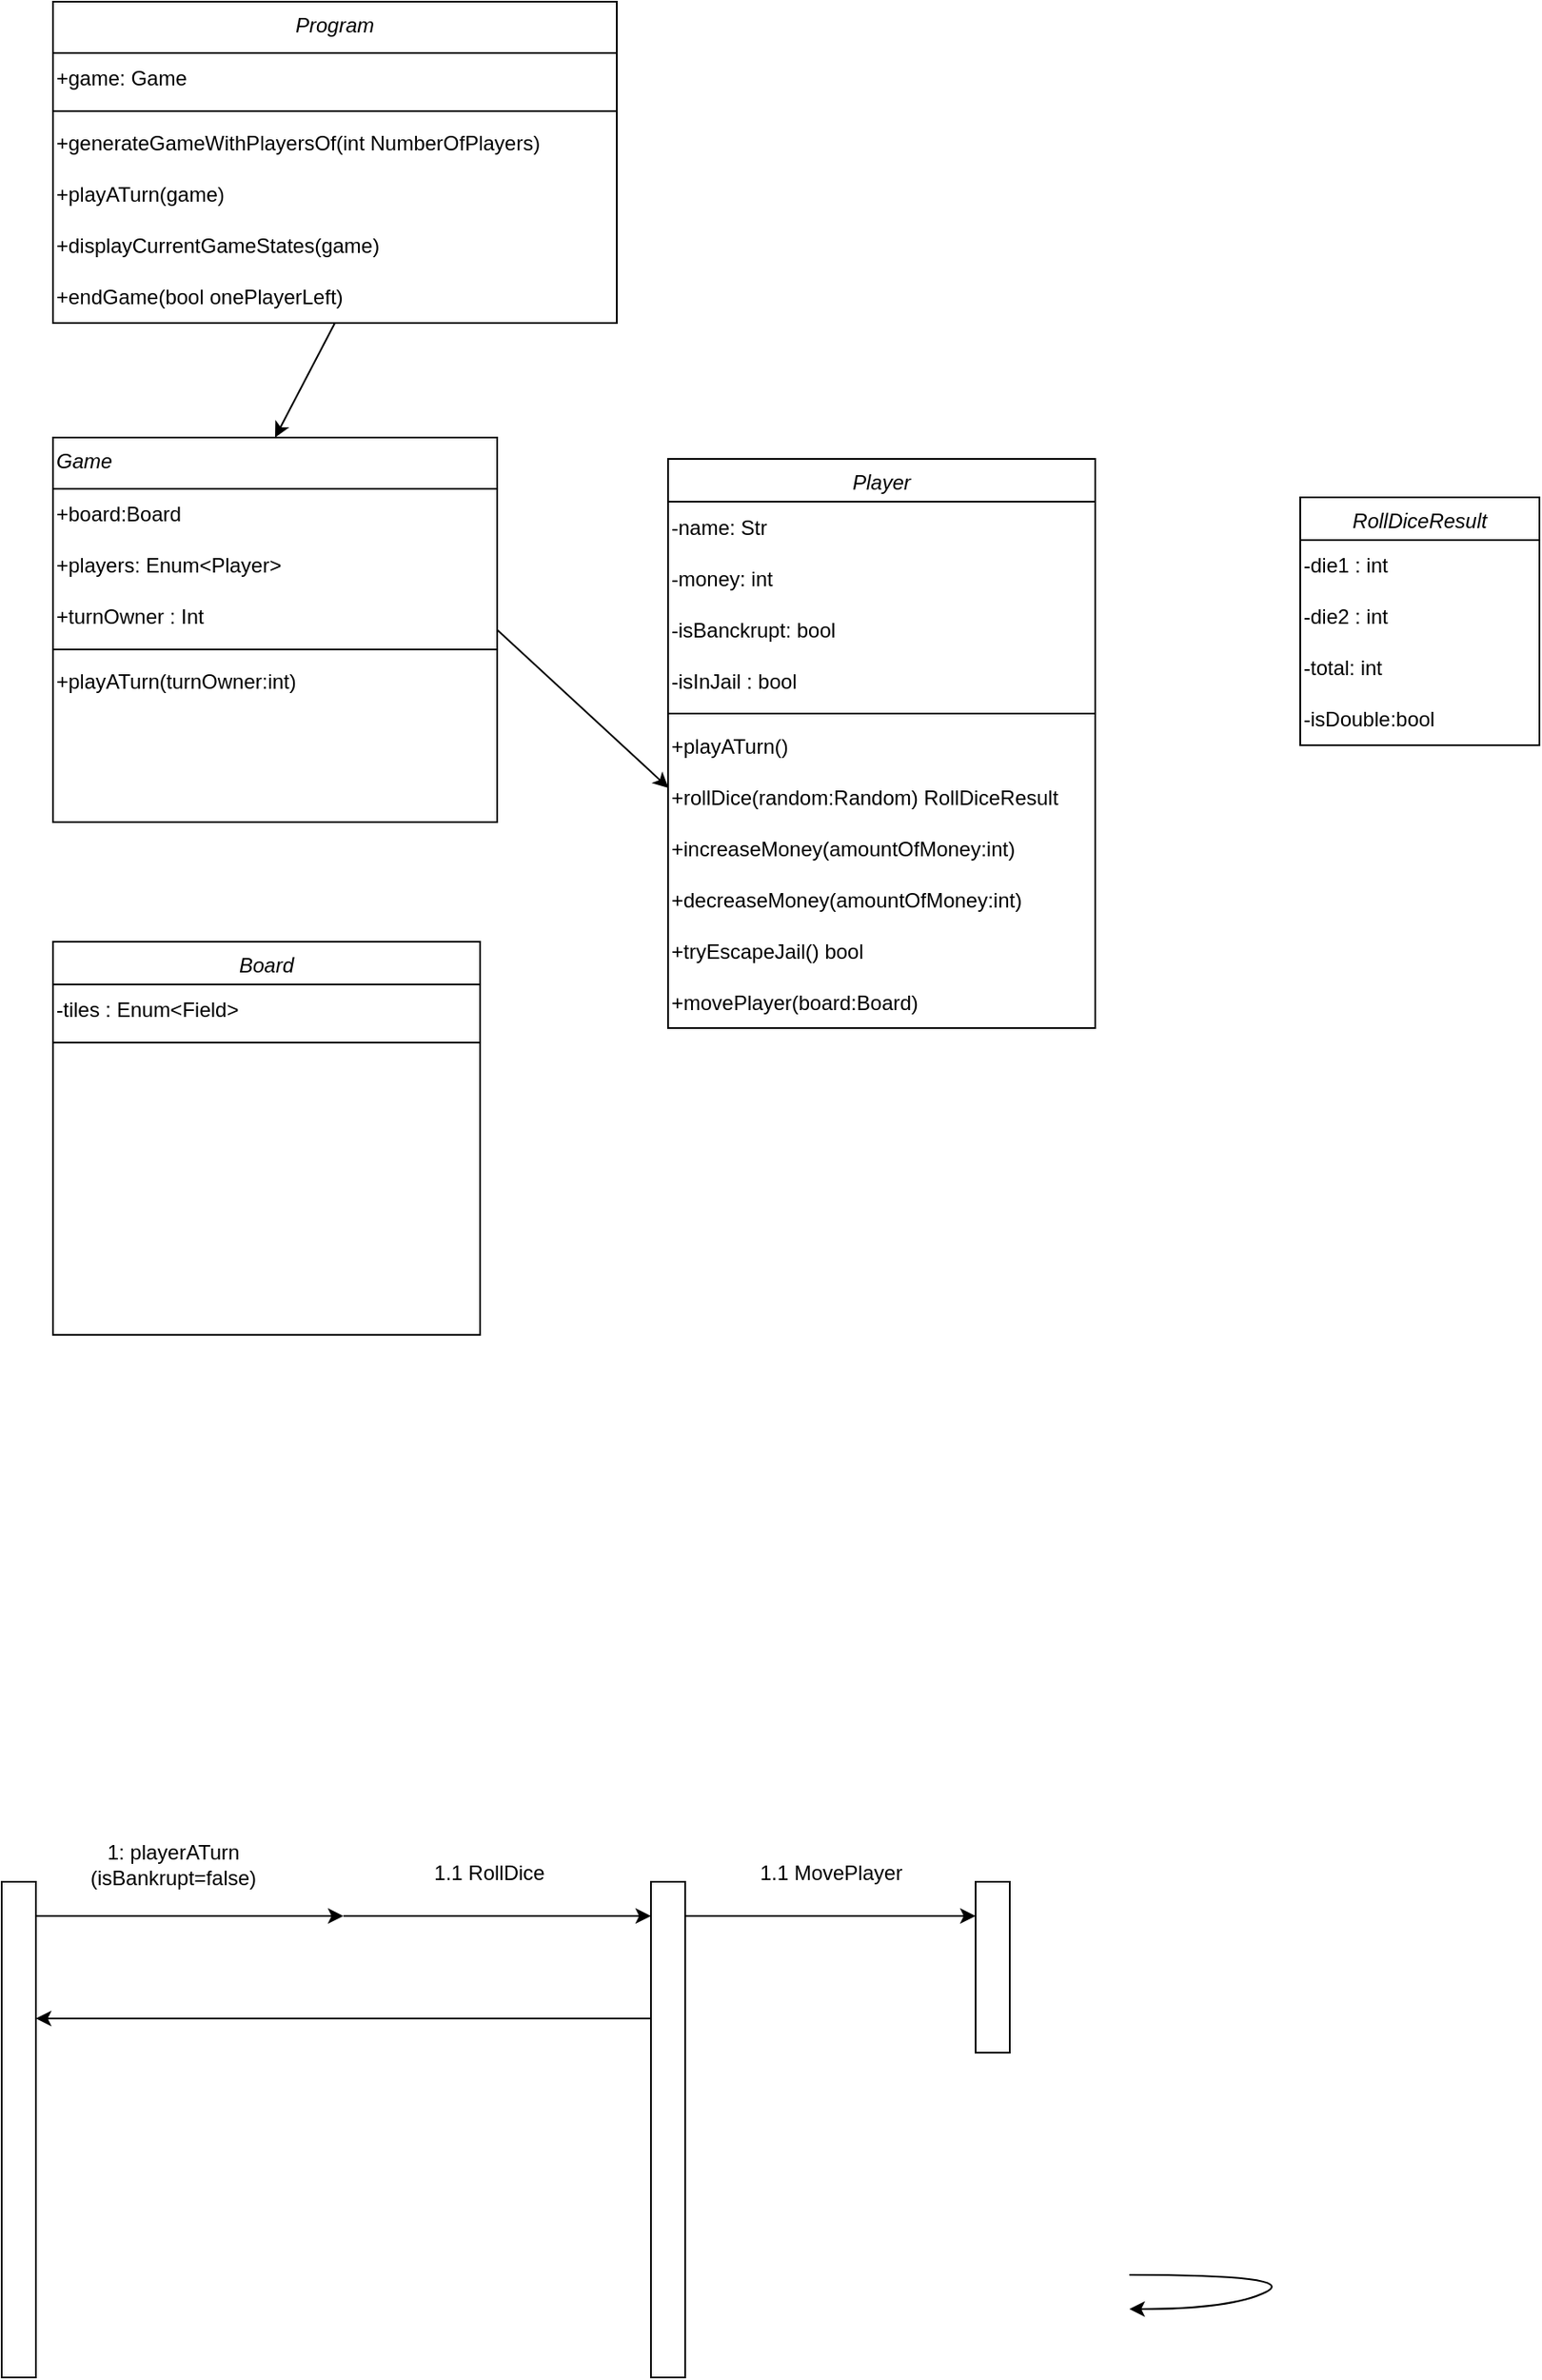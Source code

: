 <mxfile version="20.3.1" type="github">
  <diagram id="C5RBs43oDa-KdzZeNtuy" name="Page-1">
    <mxGraphModel dx="978" dy="585" grid="1" gridSize="10" guides="1" tooltips="1" connect="1" arrows="1" fold="1" page="1" pageScale="1" pageWidth="1654" pageHeight="2336" math="0" shadow="0">
      <root>
        <mxCell id="WIyWlLk6GJQsqaUBKTNV-0" />
        <mxCell id="WIyWlLk6GJQsqaUBKTNV-1" parent="WIyWlLk6GJQsqaUBKTNV-0" />
        <mxCell id="zkfFHV4jXpPFQw0GAbJ--0" value="Program" style="swimlane;fontStyle=2;align=center;verticalAlign=top;childLayout=stackLayout;horizontal=1;startSize=30;horizontalStack=0;resizeParent=1;resizeLast=0;collapsible=1;marginBottom=0;rounded=0;shadow=0;strokeWidth=1;" parent="WIyWlLk6GJQsqaUBKTNV-1" vertex="1">
          <mxGeometry x="190" y="110" width="330" height="188" as="geometry">
            <mxRectangle x="230" y="140" width="160" height="26" as="alternateBounds" />
          </mxGeometry>
        </mxCell>
        <mxCell id="Go2ykSnNNDIxITAXXSXV-3" value="+game: Game" style="text;html=1;align=left;verticalAlign=middle;resizable=0;points=[];autosize=1;strokeColor=none;fillColor=none;" vertex="1" parent="zkfFHV4jXpPFQw0GAbJ--0">
          <mxGeometry y="30" width="330" height="30" as="geometry" />
        </mxCell>
        <mxCell id="Go2ykSnNNDIxITAXXSXV-63" value="" style="line;html=1;strokeWidth=1;align=left;verticalAlign=middle;spacingTop=-1;spacingLeft=3;spacingRight=3;rotatable=0;labelPosition=right;points=[];portConstraint=eastwest;" vertex="1" parent="zkfFHV4jXpPFQw0GAbJ--0">
          <mxGeometry y="60" width="330" height="8" as="geometry" />
        </mxCell>
        <mxCell id="Go2ykSnNNDIxITAXXSXV-64" value="+generateGameWithPlayersOf(int NumberOfPlayers)&amp;nbsp;" style="text;html=1;align=left;verticalAlign=middle;resizable=0;points=[];autosize=1;strokeColor=none;fillColor=none;" vertex="1" parent="zkfFHV4jXpPFQw0GAbJ--0">
          <mxGeometry y="68" width="330" height="30" as="geometry" />
        </mxCell>
        <mxCell id="Go2ykSnNNDIxITAXXSXV-66" value="+playATurn(game)&amp;nbsp;" style="text;html=1;align=left;verticalAlign=middle;resizable=0;points=[];autosize=1;strokeColor=none;fillColor=none;" vertex="1" parent="zkfFHV4jXpPFQw0GAbJ--0">
          <mxGeometry y="98" width="330" height="30" as="geometry" />
        </mxCell>
        <mxCell id="Go2ykSnNNDIxITAXXSXV-67" value="+displayCurrentGameStates(game)&amp;nbsp;" style="text;html=1;align=left;verticalAlign=middle;resizable=0;points=[];autosize=1;strokeColor=none;fillColor=none;" vertex="1" parent="zkfFHV4jXpPFQw0GAbJ--0">
          <mxGeometry y="128" width="330" height="30" as="geometry" />
        </mxCell>
        <mxCell id="Go2ykSnNNDIxITAXXSXV-69" value="+endGame(bool onePlayerLeft)" style="text;html=1;align=left;verticalAlign=middle;resizable=0;points=[];autosize=1;strokeColor=none;fillColor=none;" vertex="1" parent="zkfFHV4jXpPFQw0GAbJ--0">
          <mxGeometry y="158" width="330" height="30" as="geometry" />
        </mxCell>
        <mxCell id="Go2ykSnNNDIxITAXXSXV-0" value="Game" style="swimlane;fontStyle=2;align=left;verticalAlign=top;childLayout=stackLayout;horizontal=1;startSize=30;horizontalStack=0;resizeParent=1;resizeLast=0;collapsible=1;marginBottom=0;rounded=0;shadow=0;strokeWidth=1;flipH=1;flipV=0;strokeColor=default;swimlaneLine=1;glass=0;" vertex="1" parent="WIyWlLk6GJQsqaUBKTNV-1">
          <mxGeometry x="190" y="365" width="260" height="225" as="geometry">
            <mxRectangle x="230" y="140" width="160" height="26" as="alternateBounds" />
          </mxGeometry>
        </mxCell>
        <mxCell id="Go2ykSnNNDIxITAXXSXV-113" value="+board:Board" style="text;html=1;align=left;verticalAlign=middle;resizable=0;points=[];autosize=1;strokeColor=none;fillColor=none;" vertex="1" parent="Go2ykSnNNDIxITAXXSXV-0">
          <mxGeometry y="30" width="260" height="30" as="geometry" />
        </mxCell>
        <mxCell id="Go2ykSnNNDIxITAXXSXV-26" value="+players: Enum&amp;lt;Player&amp;gt;" style="text;html=1;align=left;verticalAlign=middle;resizable=0;points=[];autosize=1;strokeColor=none;fillColor=none;" vertex="1" parent="Go2ykSnNNDIxITAXXSXV-0">
          <mxGeometry y="60" width="260" height="30" as="geometry" />
        </mxCell>
        <mxCell id="Go2ykSnNNDIxITAXXSXV-28" value="+turnOwner : Int" style="text;html=1;align=left;verticalAlign=middle;resizable=0;points=[];autosize=1;strokeColor=none;fillColor=none;" vertex="1" parent="Go2ykSnNNDIxITAXXSXV-0">
          <mxGeometry y="90" width="260" height="30" as="geometry" />
        </mxCell>
        <mxCell id="Go2ykSnNNDIxITAXXSXV-61" value="" style="line;html=1;strokeWidth=1;align=left;verticalAlign=middle;spacingTop=-1;spacingLeft=3;spacingRight=3;rotatable=0;labelPosition=right;points=[];portConstraint=eastwest;" vertex="1" parent="Go2ykSnNNDIxITAXXSXV-0">
          <mxGeometry y="120" width="260" height="8" as="geometry" />
        </mxCell>
        <mxCell id="Go2ykSnNNDIxITAXXSXV-71" value="+playATurn(turnOwner:int)" style="text;html=1;align=left;verticalAlign=middle;resizable=0;points=[];autosize=1;strokeColor=none;fillColor=none;" vertex="1" parent="Go2ykSnNNDIxITAXXSXV-0">
          <mxGeometry y="128" width="260" height="30" as="geometry" />
        </mxCell>
        <mxCell id="Go2ykSnNNDIxITAXXSXV-2" value="" style="endArrow=classic;html=1;rounded=0;exitX=0.5;exitY=1;exitDx=0;exitDy=0;entryX=0.5;entryY=0;entryDx=0;entryDy=0;" edge="1" parent="WIyWlLk6GJQsqaUBKTNV-1" source="zkfFHV4jXpPFQw0GAbJ--0" target="Go2ykSnNNDIxITAXXSXV-0">
          <mxGeometry width="50" height="50" relative="1" as="geometry">
            <mxPoint x="380" y="340" as="sourcePoint" />
            <mxPoint x="430" y="290" as="targetPoint" />
          </mxGeometry>
        </mxCell>
        <mxCell id="Go2ykSnNNDIxITAXXSXV-30" value="" style="endArrow=classic;html=1;rounded=0;entryX=0.001;entryY=0.317;entryDx=0;entryDy=0;exitX=1;exitY=0.5;exitDx=0;exitDy=0;entryPerimeter=0;" edge="1" parent="WIyWlLk6GJQsqaUBKTNV-1" source="Go2ykSnNNDIxITAXXSXV-0" target="Go2ykSnNNDIxITAXXSXV-74">
          <mxGeometry width="50" height="50" relative="1" as="geometry">
            <mxPoint x="370" y="550" as="sourcePoint" />
            <mxPoint x="495" y="480" as="targetPoint" />
          </mxGeometry>
        </mxCell>
        <mxCell id="Go2ykSnNNDIxITAXXSXV-31" value="Player" style="swimlane;fontStyle=2;align=center;verticalAlign=top;childLayout=stackLayout;horizontal=1;startSize=25;horizontalStack=0;resizeParent=1;resizeLast=0;collapsible=1;marginBottom=0;rounded=0;shadow=0;strokeWidth=1;" vertex="1" parent="WIyWlLk6GJQsqaUBKTNV-1">
          <mxGeometry x="550" y="377.5" width="250" height="333" as="geometry">
            <mxRectangle x="230" y="140" width="160" height="26" as="alternateBounds" />
          </mxGeometry>
        </mxCell>
        <mxCell id="Go2ykSnNNDIxITAXXSXV-32" value="-name: Str" style="text;html=1;align=left;verticalAlign=middle;resizable=0;points=[];autosize=1;strokeColor=none;fillColor=none;" vertex="1" parent="Go2ykSnNNDIxITAXXSXV-31">
          <mxGeometry y="25" width="250" height="30" as="geometry" />
        </mxCell>
        <mxCell id="Go2ykSnNNDIxITAXXSXV-90" value="-money: int" style="text;html=1;align=left;verticalAlign=middle;resizable=0;points=[];autosize=1;strokeColor=none;fillColor=none;" vertex="1" parent="Go2ykSnNNDIxITAXXSXV-31">
          <mxGeometry y="55" width="250" height="30" as="geometry" />
        </mxCell>
        <mxCell id="Go2ykSnNNDIxITAXXSXV-104" value="-isBanckrupt: bool" style="text;html=1;align=left;verticalAlign=middle;resizable=0;points=[];autosize=1;strokeColor=none;fillColor=none;" vertex="1" parent="Go2ykSnNNDIxITAXXSXV-31">
          <mxGeometry y="85" width="250" height="30" as="geometry" />
        </mxCell>
        <mxCell id="Go2ykSnNNDIxITAXXSXV-116" value="-isInJail : bool" style="text;html=1;align=left;verticalAlign=middle;resizable=0;points=[];autosize=1;strokeColor=none;fillColor=none;" vertex="1" parent="Go2ykSnNNDIxITAXXSXV-31">
          <mxGeometry y="115" width="250" height="30" as="geometry" />
        </mxCell>
        <mxCell id="Go2ykSnNNDIxITAXXSXV-73" value="" style="line;html=1;strokeWidth=1;align=left;verticalAlign=middle;spacingTop=-1;spacingLeft=3;spacingRight=3;rotatable=0;labelPosition=right;points=[];portConstraint=eastwest;" vertex="1" parent="Go2ykSnNNDIxITAXXSXV-31">
          <mxGeometry y="145" width="250" height="8" as="geometry" />
        </mxCell>
        <mxCell id="Go2ykSnNNDIxITAXXSXV-84" value="+playATurn()" style="text;html=1;align=left;verticalAlign=middle;resizable=0;points=[];autosize=1;strokeColor=none;fillColor=none;" vertex="1" parent="Go2ykSnNNDIxITAXXSXV-31">
          <mxGeometry y="153" width="250" height="30" as="geometry" />
        </mxCell>
        <mxCell id="Go2ykSnNNDIxITAXXSXV-74" value="+rollDice(random:Random) RollDiceResult" style="text;html=1;align=left;verticalAlign=middle;resizable=0;points=[];autosize=1;strokeColor=none;fillColor=none;" vertex="1" parent="Go2ykSnNNDIxITAXXSXV-31">
          <mxGeometry y="183" width="250" height="30" as="geometry" />
        </mxCell>
        <mxCell id="Go2ykSnNNDIxITAXXSXV-92" value="+increaseMoney(amountOfMoney:int)" style="text;html=1;align=left;verticalAlign=middle;resizable=0;points=[];autosize=1;strokeColor=none;fillColor=none;" vertex="1" parent="Go2ykSnNNDIxITAXXSXV-31">
          <mxGeometry y="213" width="250" height="30" as="geometry" />
        </mxCell>
        <mxCell id="Go2ykSnNNDIxITAXXSXV-93" value="+decreaseMoney(amountOfMoney:int)" style="text;html=1;align=left;verticalAlign=middle;resizable=0;points=[];autosize=1;strokeColor=none;fillColor=none;" vertex="1" parent="Go2ykSnNNDIxITAXXSXV-31">
          <mxGeometry y="243" width="250" height="30" as="geometry" />
        </mxCell>
        <mxCell id="Go2ykSnNNDIxITAXXSXV-115" value="+tryEscapeJail() bool" style="text;html=1;align=left;verticalAlign=middle;resizable=0;points=[];autosize=1;strokeColor=none;fillColor=none;" vertex="1" parent="Go2ykSnNNDIxITAXXSXV-31">
          <mxGeometry y="273" width="250" height="30" as="geometry" />
        </mxCell>
        <mxCell id="Go2ykSnNNDIxITAXXSXV-124" value="+movePlayer(board:Board)" style="text;html=1;align=left;verticalAlign=middle;resizable=0;points=[];autosize=1;strokeColor=none;fillColor=none;" vertex="1" parent="Go2ykSnNNDIxITAXXSXV-31">
          <mxGeometry y="303" width="250" height="30" as="geometry" />
        </mxCell>
        <mxCell id="Go2ykSnNNDIxITAXXSXV-76" value="RollDiceResult" style="swimlane;fontStyle=2;align=center;verticalAlign=top;childLayout=stackLayout;horizontal=1;startSize=25;horizontalStack=0;resizeParent=1;resizeLast=0;collapsible=1;marginBottom=0;rounded=0;shadow=0;strokeWidth=1;" vertex="1" parent="WIyWlLk6GJQsqaUBKTNV-1">
          <mxGeometry x="920" y="400" width="140" height="145" as="geometry">
            <mxRectangle x="230" y="140" width="160" height="26" as="alternateBounds" />
          </mxGeometry>
        </mxCell>
        <mxCell id="Go2ykSnNNDIxITAXXSXV-77" value="-die1 : int" style="text;html=1;align=left;verticalAlign=middle;resizable=0;points=[];autosize=1;strokeColor=none;fillColor=none;" vertex="1" parent="Go2ykSnNNDIxITAXXSXV-76">
          <mxGeometry y="25" width="140" height="30" as="geometry" />
        </mxCell>
        <mxCell id="Go2ykSnNNDIxITAXXSXV-81" value="-die2 : int" style="text;html=1;align=left;verticalAlign=middle;resizable=0;points=[];autosize=1;strokeColor=none;fillColor=none;" vertex="1" parent="Go2ykSnNNDIxITAXXSXV-76">
          <mxGeometry y="55" width="140" height="30" as="geometry" />
        </mxCell>
        <mxCell id="Go2ykSnNNDIxITAXXSXV-82" value="-total: int" style="text;html=1;align=left;verticalAlign=middle;resizable=0;points=[];autosize=1;strokeColor=none;fillColor=none;" vertex="1" parent="Go2ykSnNNDIxITAXXSXV-76">
          <mxGeometry y="85" width="140" height="30" as="geometry" />
        </mxCell>
        <mxCell id="Go2ykSnNNDIxITAXXSXV-83" value="-isDouble:bool" style="text;html=1;align=left;verticalAlign=middle;resizable=0;points=[];autosize=1;strokeColor=none;fillColor=none;" vertex="1" parent="Go2ykSnNNDIxITAXXSXV-76">
          <mxGeometry y="115" width="140" height="30" as="geometry" />
        </mxCell>
        <mxCell id="Go2ykSnNNDIxITAXXSXV-94" value="Board" style="swimlane;fontStyle=2;align=center;verticalAlign=top;childLayout=stackLayout;horizontal=1;startSize=25;horizontalStack=0;resizeParent=1;resizeLast=0;collapsible=1;marginBottom=0;rounded=0;shadow=0;strokeWidth=1;" vertex="1" parent="WIyWlLk6GJQsqaUBKTNV-1">
          <mxGeometry x="190" y="660" width="250" height="230" as="geometry">
            <mxRectangle x="230" y="140" width="160" height="26" as="alternateBounds" />
          </mxGeometry>
        </mxCell>
        <mxCell id="Go2ykSnNNDIxITAXXSXV-96" value="-tiles : Enum&amp;lt;Field&amp;gt;" style="text;html=1;align=left;verticalAlign=middle;resizable=0;points=[];autosize=1;strokeColor=none;fillColor=none;" vertex="1" parent="Go2ykSnNNDIxITAXXSXV-94">
          <mxGeometry y="25" width="250" height="30" as="geometry" />
        </mxCell>
        <mxCell id="Go2ykSnNNDIxITAXXSXV-98" value="" style="line;html=1;strokeWidth=1;align=left;verticalAlign=middle;spacingTop=-1;spacingLeft=3;spacingRight=3;rotatable=0;labelPosition=right;points=[];portConstraint=eastwest;" vertex="1" parent="Go2ykSnNNDIxITAXXSXV-94">
          <mxGeometry y="55" width="250" height="8" as="geometry" />
        </mxCell>
        <mxCell id="Go2ykSnNNDIxITAXXSXV-106" value="" style="rounded=0;whiteSpace=wrap;html=1;glass=0;strokeColor=default;fillColor=none;spacing=2;flipH=1;" vertex="1" parent="WIyWlLk6GJQsqaUBKTNV-1">
          <mxGeometry x="160" y="1210" width="20" height="290" as="geometry" />
        </mxCell>
        <mxCell id="Go2ykSnNNDIxITAXXSXV-107" value="" style="endArrow=classic;html=1;rounded=0;strokeColor=default;" edge="1" parent="WIyWlLk6GJQsqaUBKTNV-1">
          <mxGeometry width="50" height="50" relative="1" as="geometry">
            <mxPoint x="180" y="1230" as="sourcePoint" />
            <mxPoint x="360" y="1230" as="targetPoint" />
          </mxGeometry>
        </mxCell>
        <mxCell id="Go2ykSnNNDIxITAXXSXV-109" value="" style="rounded=0;whiteSpace=wrap;html=1;glass=0;strokeColor=default;fillColor=none;spacing=2;flipH=1;" vertex="1" parent="WIyWlLk6GJQsqaUBKTNV-1">
          <mxGeometry x="540" y="1210" width="20" height="290" as="geometry" />
        </mxCell>
        <mxCell id="Go2ykSnNNDIxITAXXSXV-110" value="1: playerATurn&lt;br&gt;(isBankrupt=false)" style="text;html=1;align=center;verticalAlign=middle;resizable=0;points=[];autosize=1;strokeColor=none;fillColor=none;" vertex="1" parent="WIyWlLk6GJQsqaUBKTNV-1">
          <mxGeometry x="200" y="1180" width="120" height="40" as="geometry" />
        </mxCell>
        <mxCell id="Go2ykSnNNDIxITAXXSXV-112" value="" style="curved=1;endArrow=classic;html=1;rounded=0;strokeColor=default;" edge="1" parent="WIyWlLk6GJQsqaUBKTNV-1">
          <mxGeometry width="50" height="50" relative="1" as="geometry">
            <mxPoint x="820" y="1440" as="sourcePoint" />
            <mxPoint x="820" y="1460" as="targetPoint" />
            <Array as="points">
              <mxPoint x="920" y="1440" />
              <mxPoint x="880" y="1460" />
            </Array>
          </mxGeometry>
        </mxCell>
        <mxCell id="Go2ykSnNNDIxITAXXSXV-118" value="" style="endArrow=classic;html=1;rounded=0;strokeColor=default;" edge="1" parent="WIyWlLk6GJQsqaUBKTNV-1">
          <mxGeometry width="50" height="50" relative="1" as="geometry">
            <mxPoint x="360" y="1230" as="sourcePoint" />
            <mxPoint x="540" y="1230" as="targetPoint" />
          </mxGeometry>
        </mxCell>
        <mxCell id="Go2ykSnNNDIxITAXXSXV-119" value="1.1 RollDice" style="text;html=1;align=center;verticalAlign=middle;resizable=0;points=[];autosize=1;strokeColor=none;fillColor=none;" vertex="1" parent="WIyWlLk6GJQsqaUBKTNV-1">
          <mxGeometry x="400" y="1190" width="90" height="30" as="geometry" />
        </mxCell>
        <mxCell id="Go2ykSnNNDIxITAXXSXV-120" value="" style="endArrow=classic;html=1;rounded=0;strokeColor=default;" edge="1" parent="WIyWlLk6GJQsqaUBKTNV-1">
          <mxGeometry width="50" height="50" relative="1" as="geometry">
            <mxPoint x="540" y="1290" as="sourcePoint" />
            <mxPoint x="180" y="1290" as="targetPoint" />
          </mxGeometry>
        </mxCell>
        <mxCell id="Go2ykSnNNDIxITAXXSXV-121" value="" style="rounded=0;whiteSpace=wrap;html=1;glass=0;strokeColor=default;fillColor=none;spacing=2;flipH=1;" vertex="1" parent="WIyWlLk6GJQsqaUBKTNV-1">
          <mxGeometry x="730" y="1210" width="20" height="100" as="geometry" />
        </mxCell>
        <mxCell id="Go2ykSnNNDIxITAXXSXV-122" value="" style="endArrow=classic;html=1;rounded=0;strokeColor=default;" edge="1" parent="WIyWlLk6GJQsqaUBKTNV-1">
          <mxGeometry width="50" height="50" relative="1" as="geometry">
            <mxPoint x="560" y="1230" as="sourcePoint" />
            <mxPoint x="730" y="1230" as="targetPoint" />
            <Array as="points">
              <mxPoint x="660" y="1230" />
            </Array>
          </mxGeometry>
        </mxCell>
        <mxCell id="Go2ykSnNNDIxITAXXSXV-123" value="1.1 MovePlayer" style="text;html=1;align=center;verticalAlign=middle;resizable=0;points=[];autosize=1;strokeColor=none;fillColor=none;" vertex="1" parent="WIyWlLk6GJQsqaUBKTNV-1">
          <mxGeometry x="590" y="1190" width="110" height="30" as="geometry" />
        </mxCell>
      </root>
    </mxGraphModel>
  </diagram>
</mxfile>
